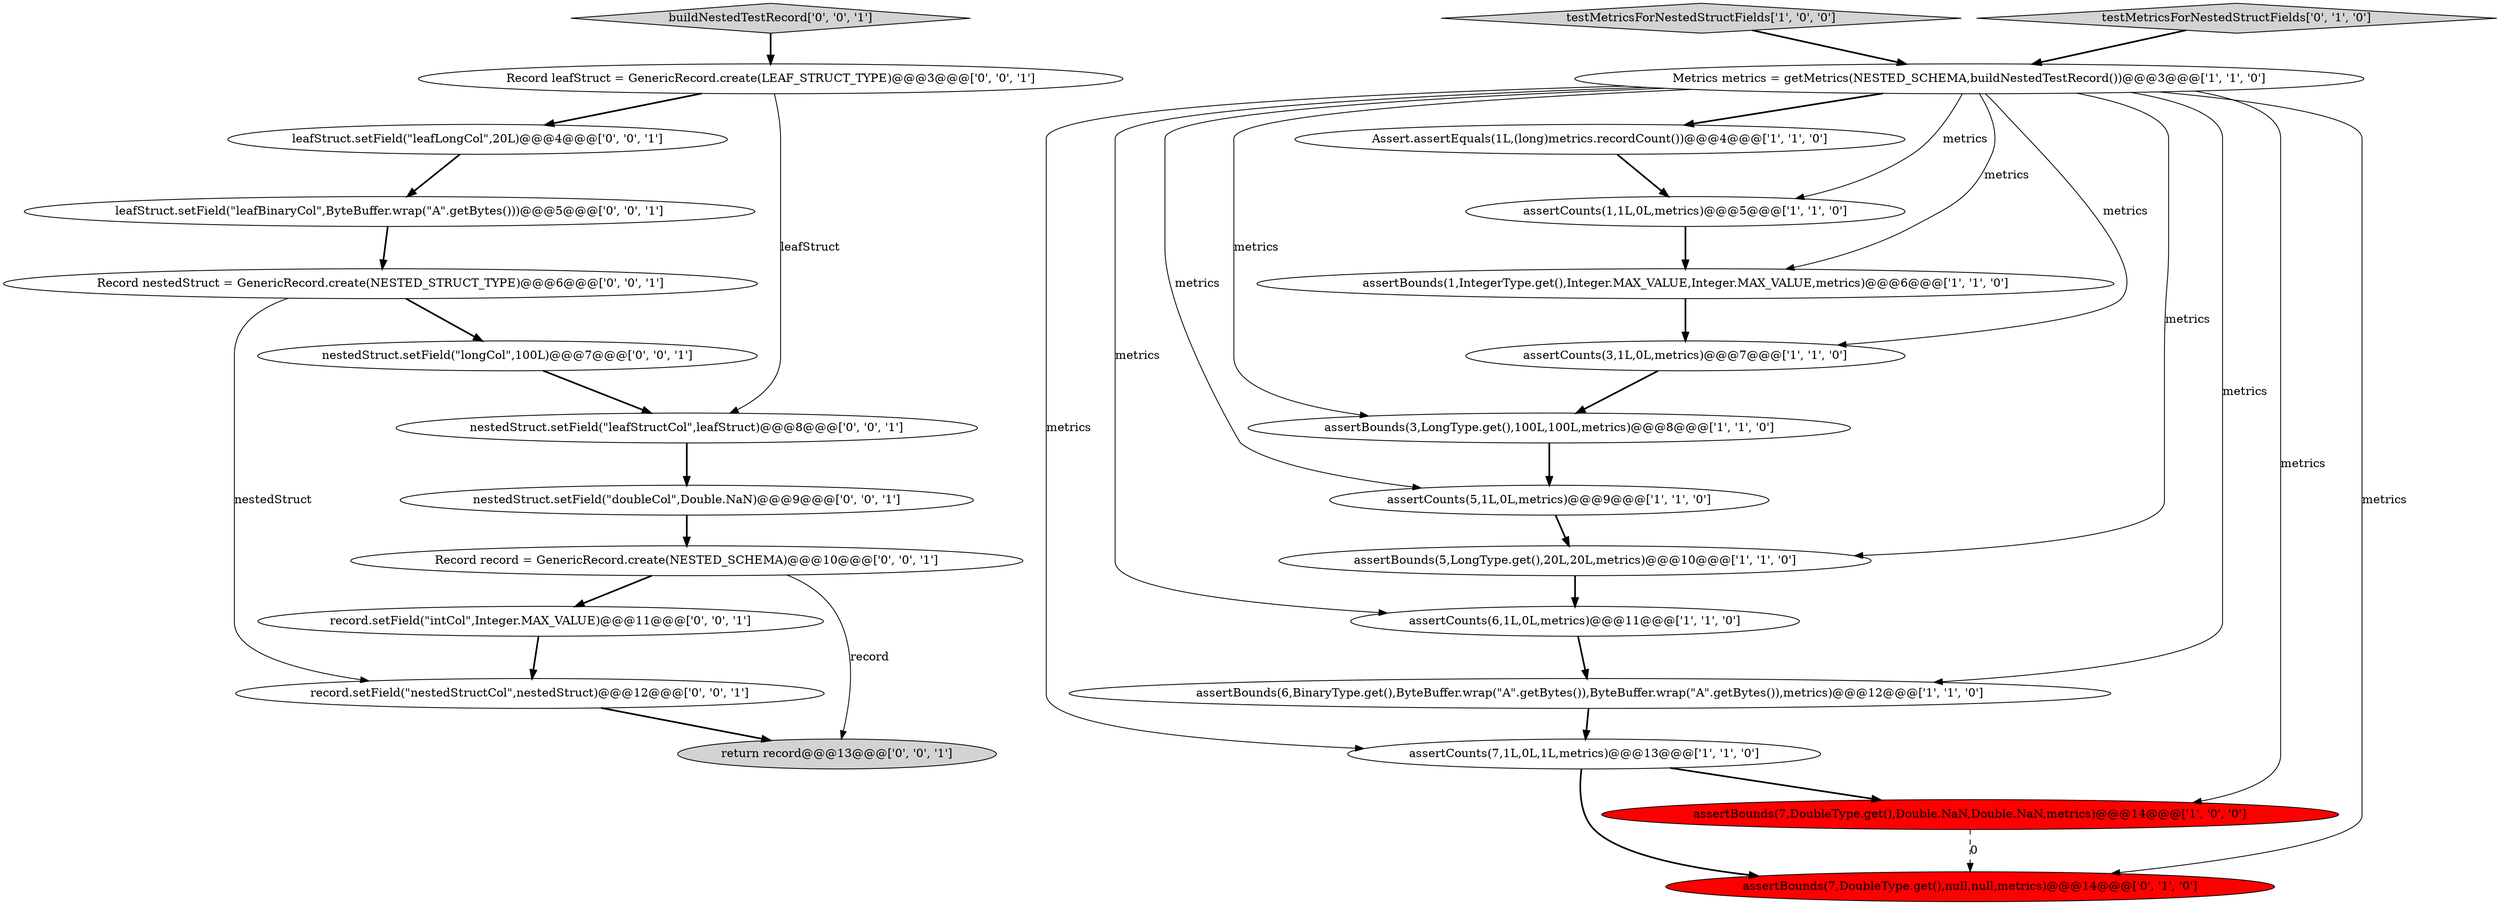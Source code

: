 digraph {
16 [style = filled, label = "record.setField(\"intCol\",Integer.MAX_VALUE)@@@11@@@['0', '0', '1']", fillcolor = white, shape = ellipse image = "AAA0AAABBB3BBB"];
11 [style = filled, label = "assertBounds(3,LongType.get(),100L,100L,metrics)@@@8@@@['1', '1', '0']", fillcolor = white, shape = ellipse image = "AAA0AAABBB1BBB"];
1 [style = filled, label = "assertCounts(3,1L,0L,metrics)@@@7@@@['1', '1', '0']", fillcolor = white, shape = ellipse image = "AAA0AAABBB1BBB"];
23 [style = filled, label = "return record@@@13@@@['0', '0', '1']", fillcolor = lightgray, shape = ellipse image = "AAA0AAABBB3BBB"];
3 [style = filled, label = "assertCounts(5,1L,0L,metrics)@@@9@@@['1', '1', '0']", fillcolor = white, shape = ellipse image = "AAA0AAABBB1BBB"];
24 [style = filled, label = "buildNestedTestRecord['0', '0', '1']", fillcolor = lightgray, shape = diamond image = "AAA0AAABBB3BBB"];
12 [style = filled, label = "assertCounts(7,1L,0L,1L,metrics)@@@13@@@['1', '1', '0']", fillcolor = white, shape = ellipse image = "AAA0AAABBB1BBB"];
22 [style = filled, label = "Record nestedStruct = GenericRecord.create(NESTED_STRUCT_TYPE)@@@6@@@['0', '0', '1']", fillcolor = white, shape = ellipse image = "AAA0AAABBB3BBB"];
17 [style = filled, label = "record.setField(\"nestedStructCol\",nestedStruct)@@@12@@@['0', '0', '1']", fillcolor = white, shape = ellipse image = "AAA0AAABBB3BBB"];
20 [style = filled, label = "leafStruct.setField(\"leafLongCol\",20L)@@@4@@@['0', '0', '1']", fillcolor = white, shape = ellipse image = "AAA0AAABBB3BBB"];
2 [style = filled, label = "assertBounds(6,BinaryType.get(),ByteBuffer.wrap(\"A\".getBytes()),ByteBuffer.wrap(\"A\".getBytes()),metrics)@@@12@@@['1', '1', '0']", fillcolor = white, shape = ellipse image = "AAA0AAABBB1BBB"];
10 [style = filled, label = "Assert.assertEquals(1L,(long)metrics.recordCount())@@@4@@@['1', '1', '0']", fillcolor = white, shape = ellipse image = "AAA0AAABBB1BBB"];
6 [style = filled, label = "testMetricsForNestedStructFields['1', '0', '0']", fillcolor = lightgray, shape = diamond image = "AAA0AAABBB1BBB"];
8 [style = filled, label = "assertBounds(5,LongType.get(),20L,20L,metrics)@@@10@@@['1', '1', '0']", fillcolor = white, shape = ellipse image = "AAA0AAABBB1BBB"];
26 [style = filled, label = "Record record = GenericRecord.create(NESTED_SCHEMA)@@@10@@@['0', '0', '1']", fillcolor = white, shape = ellipse image = "AAA0AAABBB3BBB"];
5 [style = filled, label = "assertCounts(6,1L,0L,metrics)@@@11@@@['1', '1', '0']", fillcolor = white, shape = ellipse image = "AAA0AAABBB1BBB"];
4 [style = filled, label = "assertBounds(7,DoubleType.get(),Double.NaN,Double.NaN,metrics)@@@14@@@['1', '0', '0']", fillcolor = red, shape = ellipse image = "AAA1AAABBB1BBB"];
13 [style = filled, label = "assertBounds(7,DoubleType.get(),null,null,metrics)@@@14@@@['0', '1', '0']", fillcolor = red, shape = ellipse image = "AAA1AAABBB2BBB"];
14 [style = filled, label = "testMetricsForNestedStructFields['0', '1', '0']", fillcolor = lightgray, shape = diamond image = "AAA0AAABBB2BBB"];
9 [style = filled, label = "Metrics metrics = getMetrics(NESTED_SCHEMA,buildNestedTestRecord())@@@3@@@['1', '1', '0']", fillcolor = white, shape = ellipse image = "AAA0AAABBB1BBB"];
19 [style = filled, label = "nestedStruct.setField(\"doubleCol\",Double.NaN)@@@9@@@['0', '0', '1']", fillcolor = white, shape = ellipse image = "AAA0AAABBB3BBB"];
0 [style = filled, label = "assertBounds(1,IntegerType.get(),Integer.MAX_VALUE,Integer.MAX_VALUE,metrics)@@@6@@@['1', '1', '0']", fillcolor = white, shape = ellipse image = "AAA0AAABBB1BBB"];
15 [style = filled, label = "nestedStruct.setField(\"leafStructCol\",leafStruct)@@@8@@@['0', '0', '1']", fillcolor = white, shape = ellipse image = "AAA0AAABBB3BBB"];
25 [style = filled, label = "nestedStruct.setField(\"longCol\",100L)@@@7@@@['0', '0', '1']", fillcolor = white, shape = ellipse image = "AAA0AAABBB3BBB"];
21 [style = filled, label = "leafStruct.setField(\"leafBinaryCol\",ByteBuffer.wrap(\"A\".getBytes()))@@@5@@@['0', '0', '1']", fillcolor = white, shape = ellipse image = "AAA0AAABBB3BBB"];
7 [style = filled, label = "assertCounts(1,1L,0L,metrics)@@@5@@@['1', '1', '0']", fillcolor = white, shape = ellipse image = "AAA0AAABBB1BBB"];
18 [style = filled, label = "Record leafStruct = GenericRecord.create(LEAF_STRUCT_TYPE)@@@3@@@['0', '0', '1']", fillcolor = white, shape = ellipse image = "AAA0AAABBB3BBB"];
22->25 [style = bold, label=""];
9->2 [style = solid, label="metrics"];
9->13 [style = solid, label="metrics"];
18->15 [style = solid, label="leafStruct"];
9->8 [style = solid, label="metrics"];
9->3 [style = solid, label="metrics"];
7->0 [style = bold, label=""];
16->17 [style = bold, label=""];
9->10 [style = bold, label=""];
9->5 [style = solid, label="metrics"];
15->19 [style = bold, label=""];
24->18 [style = bold, label=""];
10->7 [style = bold, label=""];
17->23 [style = bold, label=""];
2->12 [style = bold, label=""];
1->11 [style = bold, label=""];
26->23 [style = solid, label="record"];
9->11 [style = solid, label="metrics"];
20->21 [style = bold, label=""];
12->13 [style = bold, label=""];
26->16 [style = bold, label=""];
18->20 [style = bold, label=""];
5->2 [style = bold, label=""];
9->7 [style = solid, label="metrics"];
8->5 [style = bold, label=""];
12->4 [style = bold, label=""];
11->3 [style = bold, label=""];
21->22 [style = bold, label=""];
9->1 [style = solid, label="metrics"];
0->1 [style = bold, label=""];
3->8 [style = bold, label=""];
19->26 [style = bold, label=""];
9->4 [style = solid, label="metrics"];
25->15 [style = bold, label=""];
9->12 [style = solid, label="metrics"];
14->9 [style = bold, label=""];
6->9 [style = bold, label=""];
9->0 [style = solid, label="metrics"];
22->17 [style = solid, label="nestedStruct"];
4->13 [style = dashed, label="0"];
}

